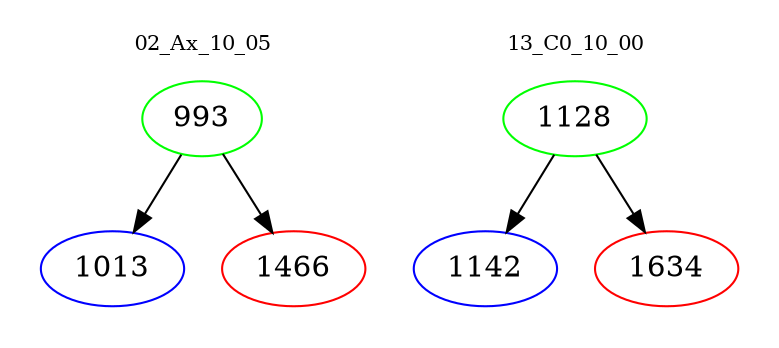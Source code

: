 digraph{
subgraph cluster_0 {
color = white
label = "02_Ax_10_05";
fontsize=10;
T0_993 [label="993", color="green"]
T0_993 -> T0_1013 [color="black"]
T0_1013 [label="1013", color="blue"]
T0_993 -> T0_1466 [color="black"]
T0_1466 [label="1466", color="red"]
}
subgraph cluster_1 {
color = white
label = "13_C0_10_00";
fontsize=10;
T1_1128 [label="1128", color="green"]
T1_1128 -> T1_1142 [color="black"]
T1_1142 [label="1142", color="blue"]
T1_1128 -> T1_1634 [color="black"]
T1_1634 [label="1634", color="red"]
}
}
